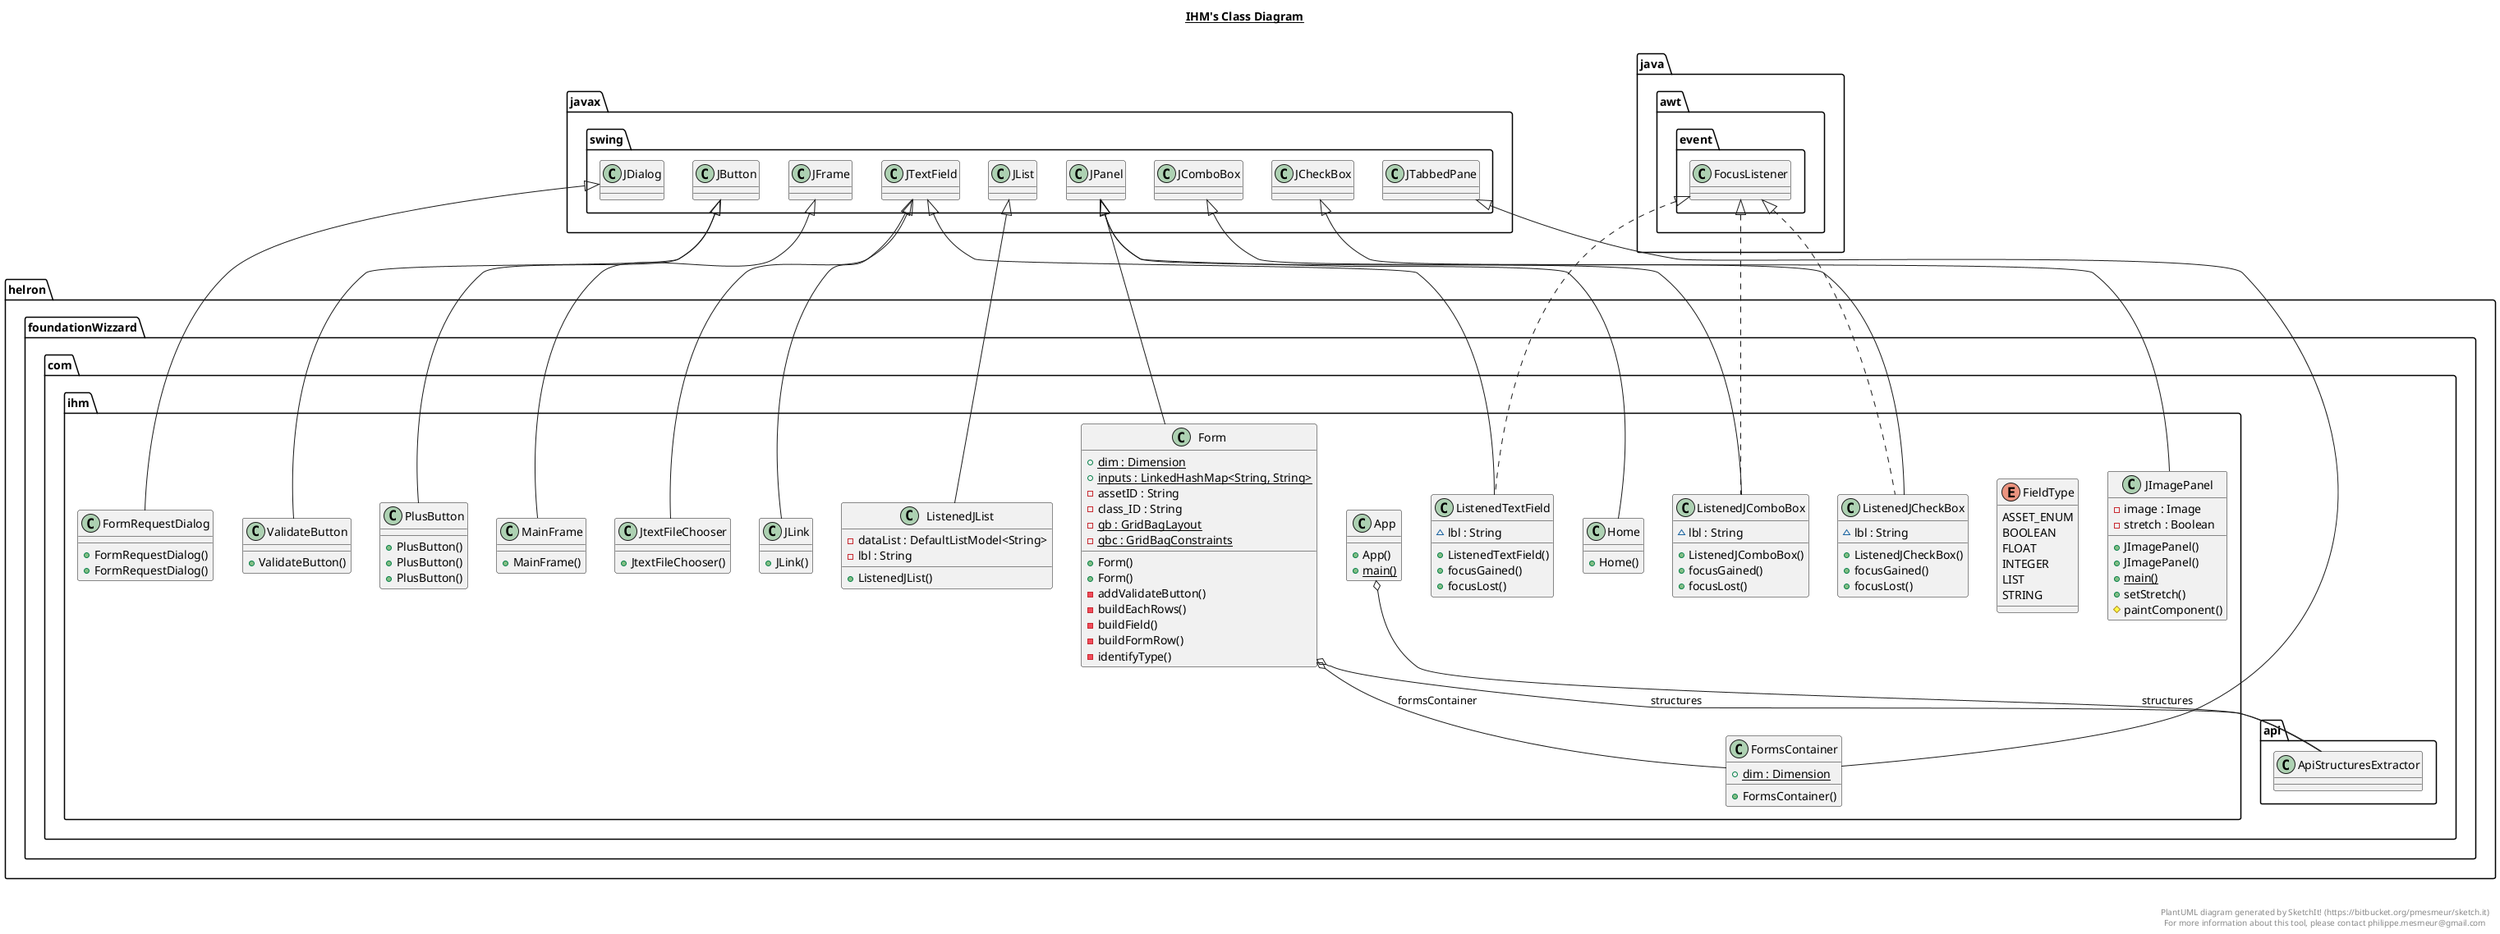 @startuml

title __IHM's Class Diagram__\n

  namespace helron.foundationWizzard.com {
    namespace ihm {
      class helron.foundationWizzard.com.ihm.App {
          + App()
          {static} + main()
      }
    }
  }
  

  namespace helron.foundationWizzard.com {
    namespace ihm {
      enum FieldType {
        ASSET_ENUM
        BOOLEAN
        FLOAT
        INTEGER
        LIST
        STRING
      }
    }
  }
  

  namespace helron.foundationWizzard.com {
    namespace ihm {
      class helron.foundationWizzard.com.ihm.Form {
          {static} + dim : Dimension
          {static} + inputs : LinkedHashMap<String, String>
          - assetID : String
          - class_ID : String
          {static} - gb : GridBagLayout
          {static} - gbc : GridBagConstraints
          + Form()
          + Form()
          - addValidateButton()
          - buildEachRows()
          - buildField()
          - buildFormRow()
          - identifyType()
      }
    }
  }
  

  namespace helron.foundationWizzard.com {
    namespace ihm {
      class helron.foundationWizzard.com.ihm.FormRequestDialog {
          + FormRequestDialog()
          + FormRequestDialog()
      }
    }
  }
  

  namespace helron.foundationWizzard.com {
    namespace ihm {
      class helron.foundationWizzard.com.ihm.FormsContainer {
          {static} + dim : Dimension
          + FormsContainer()
      }
    }
  }
  

  namespace helron.foundationWizzard.com {
    namespace ihm {
      class helron.foundationWizzard.com.ihm.Home {
          + Home()
      }
    }
  }
  

  namespace helron.foundationWizzard.com {
    namespace ihm {
      class helron.foundationWizzard.com.ihm.JImagePanel {
          - image : Image
          - stretch : Boolean
          + JImagePanel()
          + JImagePanel()
          {static} + main()
          + setStretch()
          # paintComponent()
      }
    }
  }
  

  namespace helron.foundationWizzard.com {
    namespace ihm {
      class helron.foundationWizzard.com.ihm.JLink {
          + JLink()
      }
    }
  }
  

  namespace helron.foundationWizzard.com {
    namespace ihm {
      class helron.foundationWizzard.com.ihm.JtextFileChooser {
          + JtextFileChooser()
      }
    }
  }
  

  namespace helron.foundationWizzard.com {
    namespace ihm {
      class helron.foundationWizzard.com.ihm.ListenedJCheckBox {
          ~ lbl : String
          + ListenedJCheckBox()
          + focusGained()
          + focusLost()
      }
    }
  }
  

  namespace helron.foundationWizzard.com {
    namespace ihm {
      class helron.foundationWizzard.com.ihm.ListenedJComboBox {
          ~ lbl : String
          + ListenedJComboBox()
          + focusGained()
          + focusLost()
      }
    }
  }
  

  namespace helron.foundationWizzard.com {
    namespace ihm {
      class helron.foundationWizzard.com.ihm.ListenedJList {
          - dataList : DefaultListModel<String>
          - lbl : String
          + ListenedJList()
      }
    }
  }
  

  namespace helron.foundationWizzard.com {
    namespace ihm {
      class helron.foundationWizzard.com.ihm.ListenedTextField {
          ~ lbl : String
          + ListenedTextField()
          + focusGained()
          + focusLost()
      }
    }
  }
  

  namespace helron.foundationWizzard.com {
    namespace ihm {
      class helron.foundationWizzard.com.ihm.MainFrame {
          + MainFrame()
      }
    }
  }
  

  namespace helron.foundationWizzard.com {
    namespace ihm {
      class helron.foundationWizzard.com.ihm.PlusButton {
          + PlusButton()
          + PlusButton()
          + PlusButton()
      }
    }
  }
  

  namespace helron.foundationWizzard.com {
    namespace ihm {
      class helron.foundationWizzard.com.ihm.ValidateButton {
          + ValidateButton()
      }
    }
  }
  

  helron.foundationWizzard.com.ihm.App o-- helron.foundationWizzard.com.api.ApiStructuresExtractor : structures
  helron.foundationWizzard.com.ihm.Form -up-|> javax.swing.JPanel
  helron.foundationWizzard.com.ihm.Form o-- helron.foundationWizzard.com.ihm.FormsContainer : formsContainer
  helron.foundationWizzard.com.ihm.Form o-- helron.foundationWizzard.com.api.ApiStructuresExtractor : structures
  helron.foundationWizzard.com.ihm.FormRequestDialog -up-|> javax.swing.JDialog
  helron.foundationWizzard.com.ihm.FormsContainer -up-|> javax.swing.JTabbedPane
  helron.foundationWizzard.com.ihm.Home -up-|> javax.swing.JPanel
  helron.foundationWizzard.com.ihm.JImagePanel -up-|> javax.swing.JPanel
  helron.foundationWizzard.com.ihm.JLink -up-|> javax.swing.JTextField
  helron.foundationWizzard.com.ihm.JtextFileChooser -up-|> javax.swing.JTextField
  helron.foundationWizzard.com.ihm.ListenedJCheckBox .up.|> java.awt.event.FocusListener
  helron.foundationWizzard.com.ihm.ListenedJCheckBox -up-|> javax.swing.JCheckBox
  helron.foundationWizzard.com.ihm.ListenedJComboBox .up.|> java.awt.event.FocusListener
  helron.foundationWizzard.com.ihm.ListenedJComboBox -up-|> javax.swing.JComboBox
  helron.foundationWizzard.com.ihm.ListenedJList -up-|> javax.swing.JList
  helron.foundationWizzard.com.ihm.ListenedTextField .up.|> java.awt.event.FocusListener
  helron.foundationWizzard.com.ihm.ListenedTextField -up-|> javax.swing.JTextField
  helron.foundationWizzard.com.ihm.MainFrame -up-|> javax.swing.JFrame
  helron.foundationWizzard.com.ihm.PlusButton -up-|> javax.swing.JButton
  helron.foundationWizzard.com.ihm.ValidateButton -up-|> javax.swing.JButton


right footer


PlantUML diagram generated by SketchIt! (https://bitbucket.org/pmesmeur/sketch.it)
For more information about this tool, please contact philippe.mesmeur@gmail.com
endfooter

@enduml
